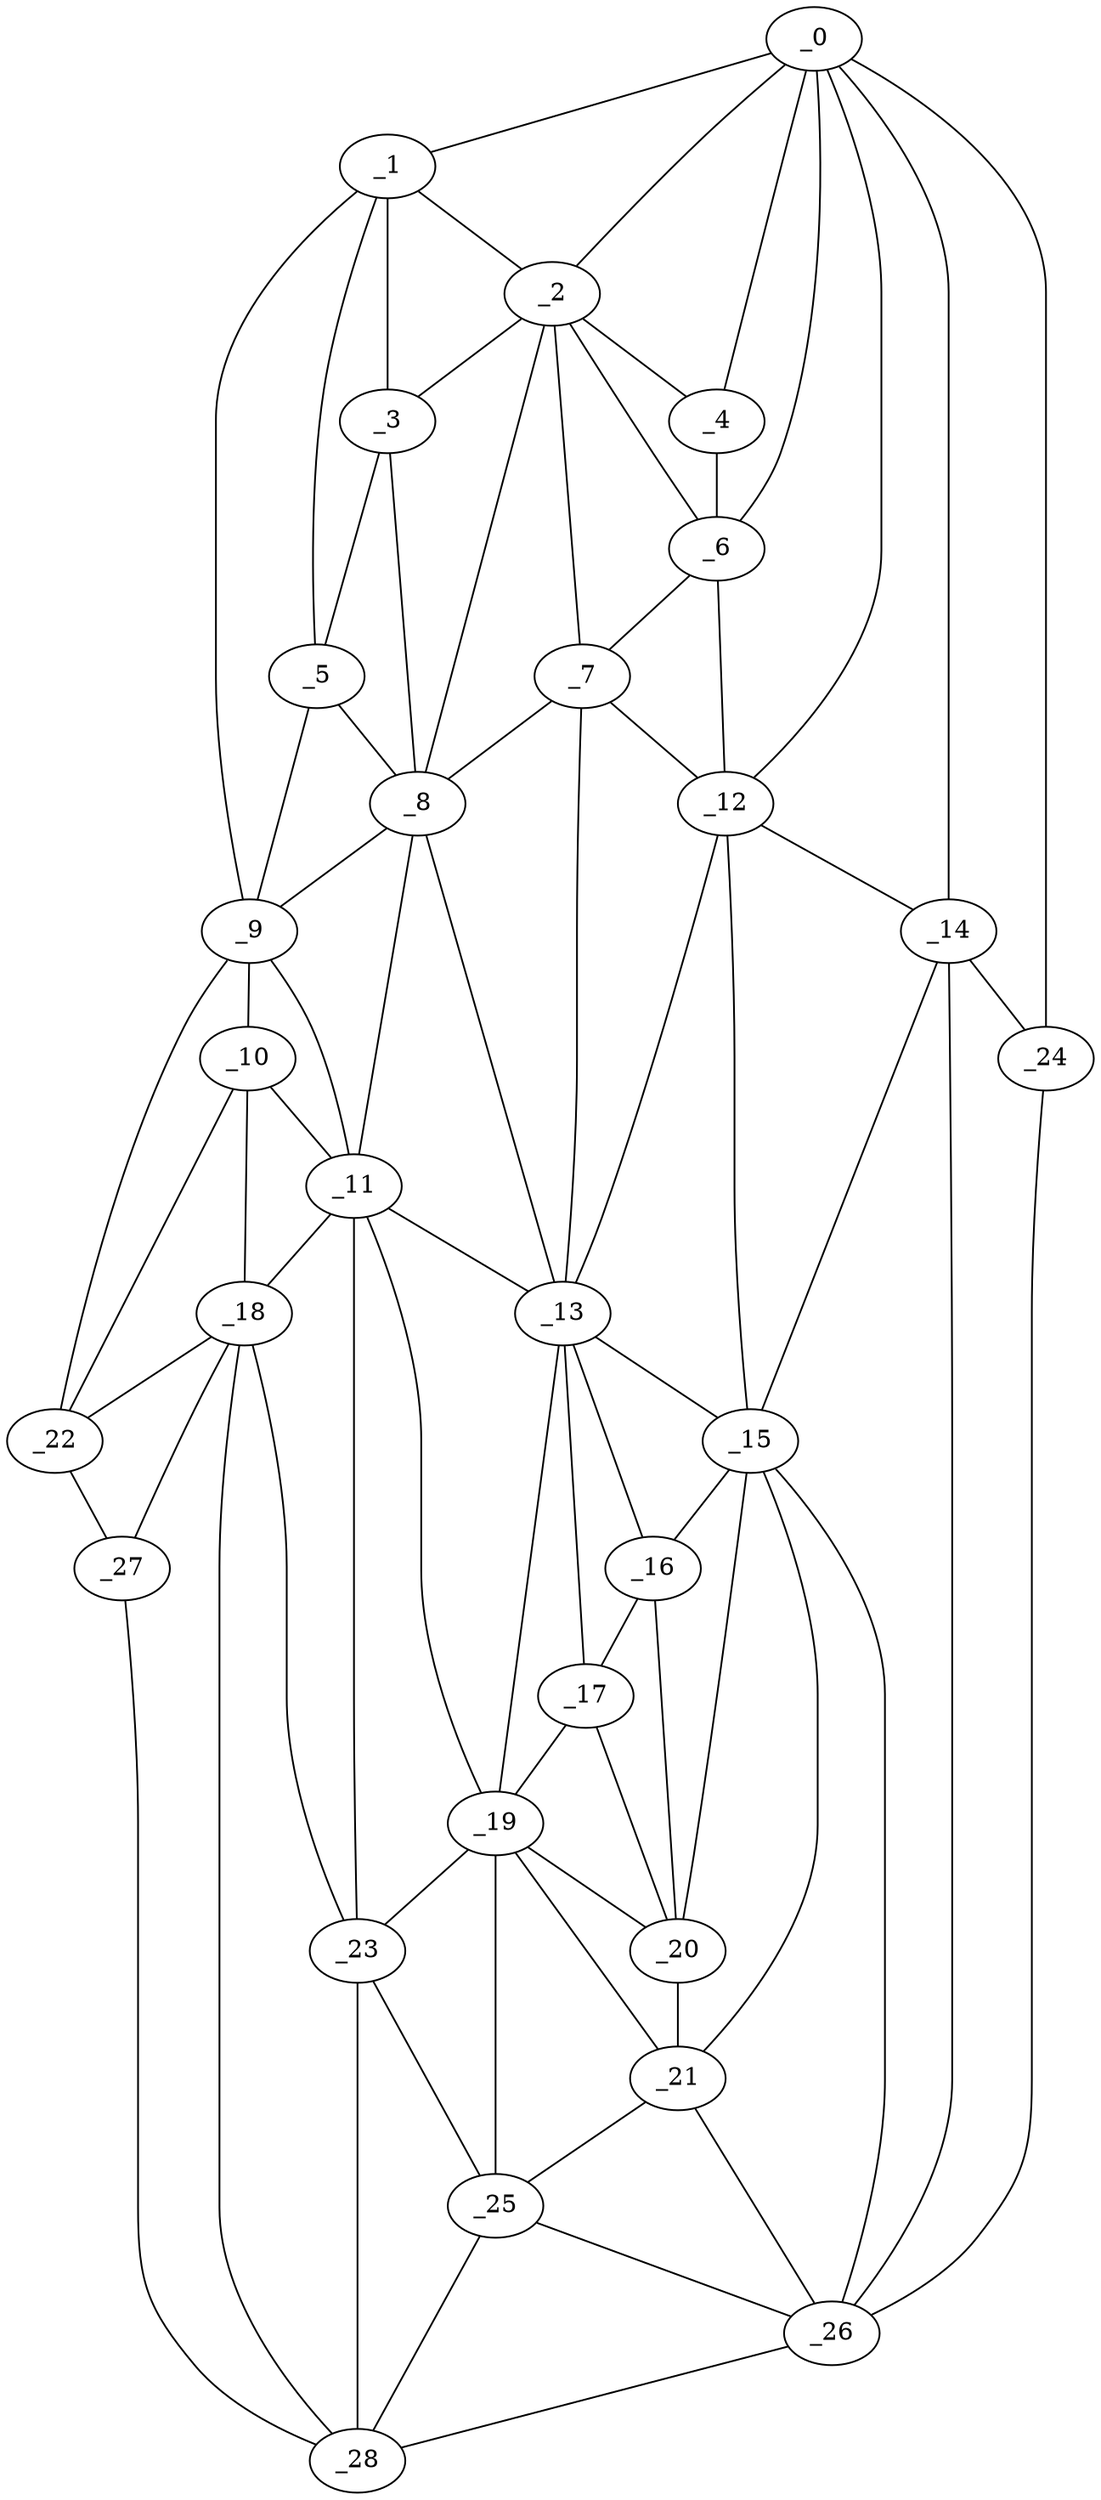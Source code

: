 graph "obj15__270.gxl" {
	_0	 [x=10,
		y=7];
	_1	 [x=14,
		y=68];
	_0 -- _1	 [valence=1];
	_2	 [x=22,
		y=40];
	_0 -- _2	 [valence=2];
	_4	 [x=23,
		y=33];
	_0 -- _4	 [valence=2];
	_6	 [x=32,
		y=34];
	_0 -- _6	 [valence=2];
	_12	 [x=72,
		y=7];
	_0 -- _12	 [valence=2];
	_14	 [x=79,
		y=5];
	_0 -- _14	 [valence=2];
	_24	 [x=105,
		y=4];
	_0 -- _24	 [valence=1];
	_1 -- _2	 [valence=1];
	_3	 [x=22,
		y=57];
	_1 -- _3	 [valence=2];
	_5	 [x=27,
		y=70];
	_1 -- _5	 [valence=1];
	_9	 [x=45,
		y=87];
	_1 -- _9	 [valence=1];
	_2 -- _3	 [valence=1];
	_2 -- _4	 [valence=2];
	_2 -- _6	 [valence=1];
	_7	 [x=36,
		y=39];
	_2 -- _7	 [valence=2];
	_8	 [x=39,
		y=44];
	_2 -- _8	 [valence=2];
	_3 -- _5	 [valence=1];
	_3 -- _8	 [valence=2];
	_4 -- _6	 [valence=1];
	_5 -- _8	 [valence=2];
	_5 -- _9	 [valence=2];
	_6 -- _7	 [valence=2];
	_6 -- _12	 [valence=1];
	_7 -- _8	 [valence=1];
	_7 -- _12	 [valence=2];
	_13	 [x=75,
		y=33];
	_7 -- _13	 [valence=2];
	_8 -- _9	 [valence=1];
	_11	 [x=70,
		y=83];
	_8 -- _11	 [valence=1];
	_8 -- _13	 [valence=2];
	_10	 [x=55,
		y=92];
	_9 -- _10	 [valence=2];
	_9 -- _11	 [valence=1];
	_22	 [x=100,
		y=120];
	_9 -- _22	 [valence=1];
	_10 -- _11	 [valence=2];
	_18	 [x=86,
		y=87];
	_10 -- _18	 [valence=2];
	_10 -- _22	 [valence=2];
	_11 -- _13	 [valence=2];
	_11 -- _18	 [valence=2];
	_19	 [x=87,
		y=43];
	_11 -- _19	 [valence=1];
	_23	 [x=102,
		y=68];
	_11 -- _23	 [valence=2];
	_12 -- _13	 [valence=2];
	_12 -- _14	 [valence=2];
	_15	 [x=81,
		y=18];
	_12 -- _15	 [valence=1];
	_13 -- _15	 [valence=1];
	_16	 [x=82,
		y=26];
	_13 -- _16	 [valence=2];
	_17	 [x=83,
		y=35];
	_13 -- _17	 [valence=1];
	_13 -- _19	 [valence=2];
	_14 -- _15	 [valence=2];
	_14 -- _24	 [valence=1];
	_26	 [x=106,
		y=10];
	_14 -- _26	 [valence=2];
	_15 -- _16	 [valence=2];
	_20	 [x=90,
		y=32];
	_15 -- _20	 [valence=2];
	_21	 [x=99,
		y=31];
	_15 -- _21	 [valence=2];
	_15 -- _26	 [valence=1];
	_16 -- _17	 [valence=2];
	_16 -- _20	 [valence=2];
	_17 -- _19	 [valence=1];
	_17 -- _20	 [valence=2];
	_18 -- _22	 [valence=1];
	_18 -- _23	 [valence=2];
	_27	 [x=112,
		y=114];
	_18 -- _27	 [valence=2];
	_28	 [x=114,
		y=68];
	_18 -- _28	 [valence=1];
	_19 -- _20	 [valence=2];
	_19 -- _21	 [valence=2];
	_19 -- _23	 [valence=1];
	_25	 [x=105,
		y=56];
	_19 -- _25	 [valence=2];
	_20 -- _21	 [valence=1];
	_21 -- _25	 [valence=2];
	_21 -- _26	 [valence=2];
	_22 -- _27	 [valence=1];
	_23 -- _25	 [valence=1];
	_23 -- _28	 [valence=1];
	_24 -- _26	 [valence=1];
	_25 -- _26	 [valence=2];
	_25 -- _28	 [valence=2];
	_26 -- _28	 [valence=1];
	_27 -- _28	 [valence=1];
}
